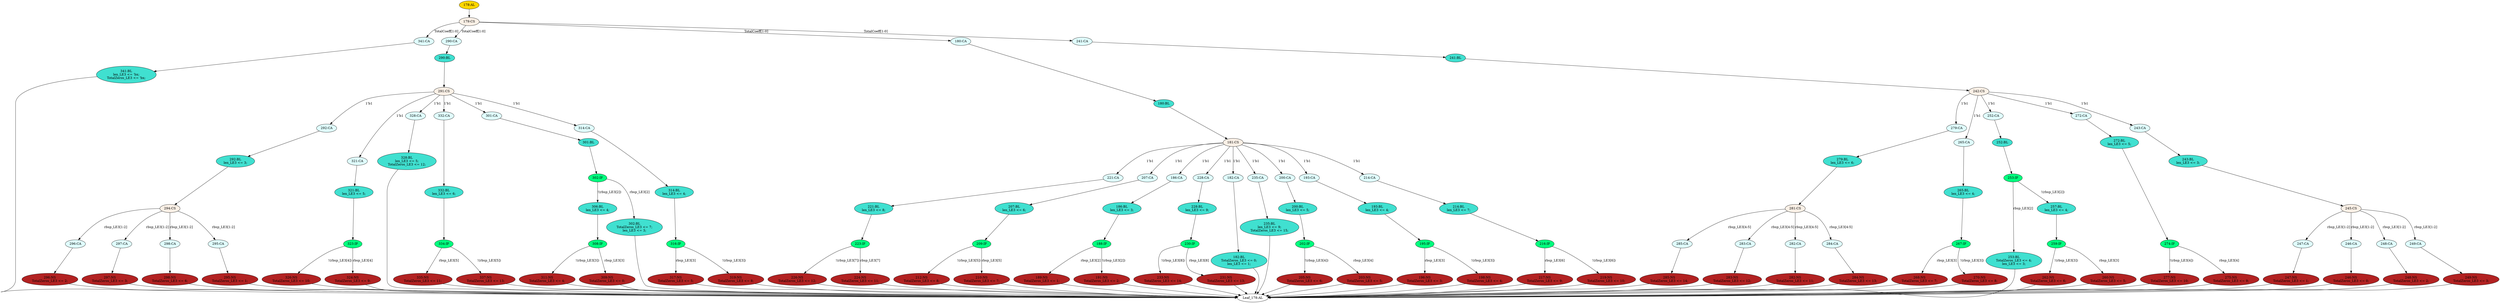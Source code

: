 strict digraph "" {
	node [label="\N"];
	"221:CA"	 [ast="<pyverilog.vparser.ast.Case object at 0x7f0c43f55b10>",
		fillcolor=lightcyan,
		label="221:CA",
		statements="[]",
		style=filled,
		typ=Case];
	"221:BL"	 [ast="<pyverilog.vparser.ast.Block object at 0x7f0c43f55d50>",
		fillcolor=turquoise,
		label="221:BL
len_LE3 <= 8;",
		statements="[<pyverilog.vparser.ast.NonblockingSubstitution object at 0x7f0c43f55250>]",
		style=filled,
		typ=Block];
	"221:CA" -> "221:BL"	 [cond="[]",
		lineno=None];
	"311:NS"	 [ast="<pyverilog.vparser.ast.NonblockingSubstitution object at 0x7f0c43f0bb10>",
		fillcolor=firebrick,
		label="311:NS
TotalZeros_LE3 <= 4;",
		statements="[<pyverilog.vparser.ast.NonblockingSubstitution object at 0x7f0c43f0bb10>]",
		style=filled,
		typ=NonblockingSubstitution];
	"Leaf_178:AL"	 [def_var="['TotalZeros_LE3', 'len_LE3']",
		label="Leaf_178:AL"];
	"311:NS" -> "Leaf_178:AL"	 [cond="[]",
		lineno=None];
	"207:CA"	 [ast="<pyverilog.vparser.ast.Case object at 0x7f0c43f0b850>",
		fillcolor=lightcyan,
		label="207:CA",
		statements="[]",
		style=filled,
		typ=Case];
	"207:BL"	 [ast="<pyverilog.vparser.ast.Block object at 0x7f0c43f0b6d0>",
		fillcolor=turquoise,
		label="207:BL
len_LE3 <= 6;",
		statements="[<pyverilog.vparser.ast.NonblockingSubstitution object at 0x7f0c43f0b190>]",
		style=filled,
		typ=Block];
	"207:CA" -> "207:BL"	 [cond="[]",
		lineno=None];
	"186:CA"	 [ast="<pyverilog.vparser.ast.Case object at 0x7f0c43d90150>",
		fillcolor=lightcyan,
		label="186:CA",
		statements="[]",
		style=filled,
		typ=Case];
	"186:BL"	 [ast="<pyverilog.vparser.ast.Block object at 0x7f0c43d90250>",
		fillcolor=turquoise,
		label="186:BL
len_LE3 <= 3;",
		statements="[<pyverilog.vparser.ast.NonblockingSubstitution object at 0x7f0c43d90290>]",
		style=filled,
		typ=Block];
	"186:CA" -> "186:BL"	 [cond="[]",
		lineno=None];
	"292:CA"	 [ast="<pyverilog.vparser.ast.Case object at 0x7f0c43d96f50>",
		fillcolor=lightcyan,
		label="292:CA",
		statements="[]",
		style=filled,
		typ=Case];
	"292:BL"	 [ast="<pyverilog.vparser.ast.Block object at 0x7f0c43d98090>",
		fillcolor=turquoise,
		label="292:BL
len_LE3 <= 3;",
		statements="[<pyverilog.vparser.ast.NonblockingSubstitution object at 0x7f0c43d980d0>]",
		style=filled,
		typ=Block];
	"292:CA" -> "292:BL"	 [cond="[]",
		lineno=None];
	"296:CA"	 [ast="<pyverilog.vparser.ast.Case object at 0x7f0c43d90bd0>",
		fillcolor=lightcyan,
		label="296:CA",
		statements="[]",
		style=filled,
		typ=Case];
	"296:NS"	 [ast="<pyverilog.vparser.ast.NonblockingSubstitution object at 0x7f0c43d90c50>",
		fillcolor=firebrick,
		label="296:NS
TotalZeros_LE3 <= 2;",
		statements="[<pyverilog.vparser.ast.NonblockingSubstitution object at 0x7f0c43d90c50>]",
		style=filled,
		typ=NonblockingSubstitution];
	"296:CA" -> "296:NS"	 [cond="[]",
		lineno=None];
	"226:NS"	 [ast="<pyverilog.vparser.ast.NonblockingSubstitution object at 0x7f0c43f552d0>",
		fillcolor=firebrick,
		label="226:NS
TotalZeros_LE3 <= 12;",
		statements="[<pyverilog.vparser.ast.NonblockingSubstitution object at 0x7f0c43f552d0>]",
		style=filled,
		typ=NonblockingSubstitution];
	"226:NS" -> "Leaf_178:AL"	 [cond="[]",
		lineno=None];
	"179:CS"	 [ast="<pyverilog.vparser.ast.CaseStatement object at 0x7f0c43d93cd0>",
		fillcolor=linen,
		label="179:CS",
		statements="[]",
		style=filled,
		typ=CaseStatement];
	"341:CA"	 [ast="<pyverilog.vparser.ast.Case object at 0x7f0c43da1bd0>",
		fillcolor=lightcyan,
		label="341:CA",
		statements="[]",
		style=filled,
		typ=Case];
	"179:CS" -> "341:CA"	 [cond="['TotalCoeff']",
		label="TotalCoeff[1:0]",
		lineno=179];
	"290:CA"	 [ast="<pyverilog.vparser.ast.Case object at 0x7f0c43d96dd0>",
		fillcolor=lightcyan,
		label="290:CA",
		statements="[]",
		style=filled,
		typ=Case];
	"179:CS" -> "290:CA"	 [cond="['TotalCoeff']",
		label="TotalCoeff[1:0]",
		lineno=179];
	"180:CA"	 [ast="<pyverilog.vparser.ast.Case object at 0x7f0c43d93e10>",
		fillcolor=lightcyan,
		label="180:CA",
		statements="[]",
		style=filled,
		typ=Case];
	"179:CS" -> "180:CA"	 [cond="['TotalCoeff']",
		label="TotalCoeff[1:0]",
		lineno=179];
	"241:CA"	 [ast="<pyverilog.vparser.ast.Case object at 0x7f0c43d95250>",
		fillcolor=lightcyan,
		label="241:CA",
		statements="[]",
		style=filled,
		typ=Case];
	"179:CS" -> "241:CA"	 [cond="['TotalCoeff']",
		label="TotalCoeff[1:0]",
		lineno=179];
	"262:NS"	 [ast="<pyverilog.vparser.ast.NonblockingSubstitution object at 0x7f0c43d90810>",
		fillcolor=firebrick,
		label="262:NS
TotalZeros_LE3 <= 6;",
		statements="[<pyverilog.vparser.ast.NonblockingSubstitution object at 0x7f0c43d90810>]",
		style=filled,
		typ=NonblockingSubstitution];
	"262:NS" -> "Leaf_178:AL"	 [cond="[]",
		lineno=None];
	"265:BL"	 [ast="<pyverilog.vparser.ast.Block object at 0x7f0c43d914d0>",
		fillcolor=turquoise,
		label="265:BL
len_LE3 <= 4;",
		statements="[<pyverilog.vparser.ast.NonblockingSubstitution object at 0x7f0c43d91390>]",
		style=filled,
		typ=Block];
	"267:IF"	 [ast="<pyverilog.vparser.ast.IfStatement object at 0x7f0c43d91510>",
		fillcolor=springgreen,
		label="267:IF",
		statements="[]",
		style=filled,
		typ=IfStatement];
	"265:BL" -> "267:IF"	 [cond="[]",
		lineno=None];
	"188:IF"	 [ast="<pyverilog.vparser.ast.IfStatement object at 0x7f0c43d903d0>",
		fillcolor=springgreen,
		label="188:IF",
		statements="[]",
		style=filled,
		typ=IfStatement];
	"189:NS"	 [ast="<pyverilog.vparser.ast.NonblockingSubstitution object at 0x7f0c43d90590>",
		fillcolor=firebrick,
		label="189:NS
TotalZeros_LE3 <= 1;",
		statements="[<pyverilog.vparser.ast.NonblockingSubstitution object at 0x7f0c43d90590>]",
		style=filled,
		typ=NonblockingSubstitution];
	"188:IF" -> "189:NS"	 [cond="['rbsp_LE3']",
		label="rbsp_LE3[2]",
		lineno=188];
	"191:NS"	 [ast="<pyverilog.vparser.ast.NonblockingSubstitution object at 0x7f0c43d90410>",
		fillcolor=firebrick,
		label="191:NS
TotalZeros_LE3 <= 2;",
		statements="[<pyverilog.vparser.ast.NonblockingSubstitution object at 0x7f0c43d90410>]",
		style=filled,
		typ=NonblockingSubstitution];
	"188:IF" -> "191:NS"	 [cond="['rbsp_LE3']",
		label="!(rbsp_LE3[2])",
		lineno=188];
	"268:NS"	 [ast="<pyverilog.vparser.ast.NonblockingSubstitution object at 0x7f0c43d916d0>",
		fillcolor=firebrick,
		label="268:NS
TotalZeros_LE3 <= 7;",
		statements="[<pyverilog.vparser.ast.NonblockingSubstitution object at 0x7f0c43d916d0>]",
		style=filled,
		typ=NonblockingSubstitution];
	"268:NS" -> "Leaf_178:AL"	 [cond="[]",
		lineno=None];
	"321:CA"	 [ast="<pyverilog.vparser.ast.Case object at 0x7f0c43d91910>",
		fillcolor=lightcyan,
		label="321:CA",
		statements="[]",
		style=filled,
		typ=Case];
	"321:BL"	 [ast="<pyverilog.vparser.ast.Block object at 0x7f0c43d91a10>",
		fillcolor=turquoise,
		label="321:BL
len_LE3 <= 5;",
		statements="[<pyverilog.vparser.ast.NonblockingSubstitution object at 0x7f0c43d91a50>]",
		style=filled,
		typ=Block];
	"321:CA" -> "321:BL"	 [cond="[]",
		lineno=None];
	"298:NS"	 [ast="<pyverilog.vparser.ast.NonblockingSubstitution object at 0x7f0c43d91f90>",
		fillcolor=firebrick,
		label="298:NS
TotalZeros_LE3 <= 6;",
		statements="[<pyverilog.vparser.ast.NonblockingSubstitution object at 0x7f0c43d91f90>]",
		style=filled,
		typ=NonblockingSubstitution];
	"298:NS" -> "Leaf_178:AL"	 [cond="[]",
		lineno=None];
	"228:CA"	 [ast="<pyverilog.vparser.ast.Case object at 0x7f0c43d94bd0>",
		fillcolor=lightcyan,
		label="228:CA",
		statements="[]",
		style=filled,
		typ=Case];
	"228:BL"	 [ast="<pyverilog.vparser.ast.Block object at 0x7f0c43d94cd0>",
		fillcolor=turquoise,
		label="228:BL
len_LE3 <= 9;",
		statements="[<pyverilog.vparser.ast.NonblockingSubstitution object at 0x7f0c43d94d10>]",
		style=filled,
		typ=Block];
	"228:CA" -> "228:BL"	 [cond="[]",
		lineno=None];
	"297:CA"	 [ast="<pyverilog.vparser.ast.Case object at 0x7f0c43d985d0>",
		fillcolor=lightcyan,
		label="297:CA",
		statements="[]",
		style=filled,
		typ=Case];
	"297:NS"	 [ast="<pyverilog.vparser.ast.NonblockingSubstitution object at 0x7f0c43d98650>",
		fillcolor=firebrick,
		label="297:NS
TotalZeros_LE3 <= 3;",
		statements="[<pyverilog.vparser.ast.NonblockingSubstitution object at 0x7f0c43d98650>]",
		style=filled,
		typ=NonblockingSubstitution];
	"297:CA" -> "297:NS"	 [cond="[]",
		lineno=None];
	"189:NS" -> "Leaf_178:AL"	 [cond="[]",
		lineno=None];
	"284:NS"	 [ast="<pyverilog.vparser.ast.NonblockingSubstitution object at 0x7f0c43d926d0>",
		fillcolor=firebrick,
		label="284:NS
TotalZeros_LE3 <= 13;",
		statements="[<pyverilog.vparser.ast.NonblockingSubstitution object at 0x7f0c43d926d0>]",
		style=filled,
		typ=NonblockingSubstitution];
	"284:NS" -> "Leaf_178:AL"	 [cond="[]",
		lineno=None];
	"285:CA"	 [ast="<pyverilog.vparser.ast.Case object at 0x7f0c43d92850>",
		fillcolor=lightcyan,
		label="285:CA",
		statements="[]",
		style=filled,
		typ=Case];
	"285:NS"	 [ast="<pyverilog.vparser.ast.NonblockingSubstitution object at 0x7f0c43d928d0>",
		fillcolor=firebrick,
		label="285:NS
TotalZeros_LE3 <= 14;",
		statements="[<pyverilog.vparser.ast.NonblockingSubstitution object at 0x7f0c43d928d0>]",
		style=filled,
		typ=NonblockingSubstitution];
	"285:CA" -> "285:NS"	 [cond="[]",
		lineno=None];
	"335:NS"	 [ast="<pyverilog.vparser.ast.NonblockingSubstitution object at 0x7f0c43d92a50>",
		fillcolor=firebrick,
		label="335:NS
TotalZeros_LE3 <= 11;",
		statements="[<pyverilog.vparser.ast.NonblockingSubstitution object at 0x7f0c43d92a50>]",
		style=filled,
		typ=NonblockingSubstitution];
	"335:NS" -> "Leaf_178:AL"	 [cond="[]",
		lineno=None];
	"233:NS"	 [ast="<pyverilog.vparser.ast.NonblockingSubstitution object at 0x7f0c43d92190>",
		fillcolor=firebrick,
		label="233:NS
TotalZeros_LE3 <= 14;",
		statements="[<pyverilog.vparser.ast.NonblockingSubstitution object at 0x7f0c43d92190>]",
		style=filled,
		typ=NonblockingSubstitution];
	"233:NS" -> "Leaf_178:AL"	 [cond="[]",
		lineno=None];
	"279:CA"	 [ast="<pyverilog.vparser.ast.Case object at 0x7f0c43d92bd0>",
		fillcolor=lightcyan,
		label="279:CA",
		statements="[]",
		style=filled,
		typ=Case];
	"279:BL"	 [ast="<pyverilog.vparser.ast.Block object at 0x7f0c43d92c10>",
		fillcolor=turquoise,
		label="279:BL
len_LE3 <= 6;",
		statements="[<pyverilog.vparser.ast.NonblockingSubstitution object at 0x7f0c43d92c50>]",
		style=filled,
		typ=Block];
	"279:CA" -> "279:BL"	 [cond="[]",
		lineno=None];
	"212:NS"	 [ast="<pyverilog.vparser.ast.NonblockingSubstitution object at 0x7f0c43f0b210>",
		fillcolor=firebrick,
		label="212:NS
TotalZeros_LE3 <= 8;",
		statements="[<pyverilog.vparser.ast.NonblockingSubstitution object at 0x7f0c43f0b210>]",
		style=filled,
		typ=NonblockingSubstitution];
	"212:NS" -> "Leaf_178:AL"	 [cond="[]",
		lineno=None];
	"224:NS"	 [ast="<pyverilog.vparser.ast.NonblockingSubstitution object at 0x7f0c43f55dd0>",
		fillcolor=firebrick,
		label="224:NS
TotalZeros_LE3 <= 11;",
		statements="[<pyverilog.vparser.ast.NonblockingSubstitution object at 0x7f0c43f55dd0>]",
		style=filled,
		typ=NonblockingSubstitution];
	"224:NS" -> "Leaf_178:AL"	 [cond="[]",
		lineno=None];
	"248:NS"	 [ast="<pyverilog.vparser.ast.NonblockingSubstitution object at 0x7f0c43d933d0>",
		fillcolor=firebrick,
		label="248:NS
TotalZeros_LE3 <= 2;",
		statements="[<pyverilog.vparser.ast.NonblockingSubstitution object at 0x7f0c43d933d0>]",
		style=filled,
		typ=NonblockingSubstitution];
	"248:NS" -> "Leaf_178:AL"	 [cond="[]",
		lineno=None];
	"283:NS"	 [ast="<pyverilog.vparser.ast.NonblockingSubstitution object at 0x7f0c43d931d0>",
		fillcolor=firebrick,
		label="283:NS
TotalZeros_LE3 <= 12;",
		statements="[<pyverilog.vparser.ast.NonblockingSubstitution object at 0x7f0c43d931d0>]",
		style=filled,
		typ=NonblockingSubstitution];
	"283:NS" -> "Leaf_178:AL"	 [cond="[]",
		lineno=None];
	"265:CA"	 [ast="<pyverilog.vparser.ast.Case object at 0x7f0c43d93550>",
		fillcolor=lightcyan,
		label="265:CA",
		statements="[]",
		style=filled,
		typ=Case];
	"265:CA" -> "265:BL"	 [cond="[]",
		lineno=None];
	"323:IF"	 [ast="<pyverilog.vparser.ast.IfStatement object at 0x7f0c43d91b90>",
		fillcolor=springgreen,
		label="323:IF",
		statements="[]",
		style=filled,
		typ=IfStatement];
	"326:NS"	 [ast="<pyverilog.vparser.ast.NonblockingSubstitution object at 0x7f0c43d91bd0>",
		fillcolor=firebrick,
		label="326:NS
TotalZeros_LE3 <= 10;",
		statements="[<pyverilog.vparser.ast.NonblockingSubstitution object at 0x7f0c43d91bd0>]",
		style=filled,
		typ=NonblockingSubstitution];
	"323:IF" -> "326:NS"	 [cond="['rbsp_LE3']",
		label="!(rbsp_LE3[4])",
		lineno=323];
	"324:NS"	 [ast="<pyverilog.vparser.ast.NonblockingSubstitution object at 0x7f0c43d91d50>",
		fillcolor=firebrick,
		label="324:NS
TotalZeros_LE3 <= 9;",
		statements="[<pyverilog.vparser.ast.NonblockingSubstitution object at 0x7f0c43d91d50>]",
		style=filled,
		typ=NonblockingSubstitution];
	"323:IF" -> "324:NS"	 [cond="['rbsp_LE3']",
		label="rbsp_LE3[4]",
		lineno=323];
	"334:IF"	 [ast="<pyverilog.vparser.ast.IfStatement object at 0x7f0c43d93650>",
		fillcolor=springgreen,
		label="334:IF",
		statements="[]",
		style=filled,
		typ=IfStatement];
	"334:IF" -> "335:NS"	 [cond="['rbsp_LE3']",
		label="rbsp_LE3[5]",
		lineno=334];
	"337:NS"	 [ast="<pyverilog.vparser.ast.NonblockingSubstitution object at 0x7f0c43d93690>",
		fillcolor=firebrick,
		label="337:NS
TotalZeros_LE3 <= 13;",
		statements="[<pyverilog.vparser.ast.NonblockingSubstitution object at 0x7f0c43d93690>]",
		style=filled,
		typ=NonblockingSubstitution];
	"334:IF" -> "337:NS"	 [cond="['rbsp_LE3']",
		label="!(rbsp_LE3[5])",
		lineno=334];
	"308:IF"	 [ast="<pyverilog.vparser.ast.IfStatement object at 0x7f0c43d938d0>",
		fillcolor=springgreen,
		label="308:IF",
		statements="[]",
		style=filled,
		typ=IfStatement];
	"308:IF" -> "311:NS"	 [cond="['rbsp_LE3']",
		label="!(rbsp_LE3[3])",
		lineno=308];
	"309:NS"	 [ast="<pyverilog.vparser.ast.NonblockingSubstitution object at 0x7f0c43d93910>",
		fillcolor=firebrick,
		label="309:NS
TotalZeros_LE3 <= 0;",
		statements="[<pyverilog.vparser.ast.NonblockingSubstitution object at 0x7f0c43d93910>]",
		style=filled,
		typ=NonblockingSubstitution];
	"308:IF" -> "309:NS"	 [cond="['rbsp_LE3']",
		label="rbsp_LE3[3]",
		lineno=308];
	"178:AL"	 [ast="<pyverilog.vparser.ast.Always object at 0x7f0c43d93b50>",
		clk_sens=False,
		fillcolor=gold,
		label="178:AL",
		sens="['rbsp_LE3', 'TotalCoeff']",
		statements="[]",
		style=filled,
		typ=Always,
		use_var="['rbsp_LE3', 'TotalCoeff']"];
	"178:AL" -> "179:CS"	 [cond="[]",
		lineno=None];
	"306:BL"	 [ast="<pyverilog.vparser.ast.Block object at 0x7f0c43d98a50>",
		fillcolor=turquoise,
		label="306:BL
len_LE3 <= 4;",
		statements="[<pyverilog.vparser.ast.NonblockingSubstitution object at 0x7f0c43d98a90>]",
		style=filled,
		typ=Block];
	"306:BL" -> "308:IF"	 [cond="[]",
		lineno=None];
	"241:BL"	 [ast="<pyverilog.vparser.ast.Block object at 0x7f0c43d952d0>",
		fillcolor=turquoise,
		label="241:BL",
		statements="[]",
		style=filled,
		typ=Block];
	"242:CS"	 [ast="<pyverilog.vparser.ast.CaseStatement object at 0x7f0c43d95310>",
		fillcolor=linen,
		label="242:CS",
		statements="[]",
		style=filled,
		typ=CaseStatement];
	"241:BL" -> "242:CS"	 [cond="[]",
		lineno=None];
	"321:BL" -> "323:IF"	 [cond="[]",
		lineno=None];
	"332:BL"	 [ast="<pyverilog.vparser.ast.Block object at 0x7f0c43da1a10>",
		fillcolor=turquoise,
		label="332:BL
len_LE3 <= 6;",
		statements="[<pyverilog.vparser.ast.NonblockingSubstitution object at 0x7f0c43da1a50>]",
		style=filled,
		typ=Block];
	"332:BL" -> "334:IF"	 [cond="[]",
		lineno=None];
	"195:IF"	 [ast="<pyverilog.vparser.ast.IfStatement object at 0x7f0c43f0b350>",
		fillcolor=springgreen,
		label="195:IF",
		statements="[]",
		style=filled,
		typ=IfStatement];
	"196:NS"	 [ast="<pyverilog.vparser.ast.NonblockingSubstitution object at 0x7f0c43f0b750>",
		fillcolor=firebrick,
		label="196:NS
TotalZeros_LE3 <= 3;",
		statements="[<pyverilog.vparser.ast.NonblockingSubstitution object at 0x7f0c43f0b750>]",
		style=filled,
		typ=NonblockingSubstitution];
	"195:IF" -> "196:NS"	 [cond="['rbsp_LE3']",
		label="rbsp_LE3[3]",
		lineno=195];
	"198:NS"	 [ast="<pyverilog.vparser.ast.NonblockingSubstitution object at 0x7f0c43f0b510>",
		fillcolor=firebrick,
		label="198:NS
TotalZeros_LE3 <= 4;",
		statements="[<pyverilog.vparser.ast.NonblockingSubstitution object at 0x7f0c43f0b510>]",
		style=filled,
		typ=NonblockingSubstitution];
	"195:IF" -> "198:NS"	 [cond="['rbsp_LE3']",
		label="!(rbsp_LE3[3])",
		lineno=195];
	"247:CA"	 [ast="<pyverilog.vparser.ast.Case object at 0x7f0c43d95a10>",
		fillcolor=lightcyan,
		label="247:CA",
		statements="[]",
		style=filled,
		typ=Case];
	"247:NS"	 [ast="<pyverilog.vparser.ast.NonblockingSubstitution object at 0x7f0c43d95a90>",
		fillcolor=firebrick,
		label="247:NS
TotalZeros_LE3 <= 1;",
		statements="[<pyverilog.vparser.ast.NonblockingSubstitution object at 0x7f0c43d95a90>]",
		style=filled,
		typ=NonblockingSubstitution];
	"247:CA" -> "247:NS"	 [cond="[]",
		lineno=None];
	"235:BL"	 [ast="<pyverilog.vparser.ast.Block object at 0x7f0c43d94ed0>",
		fillcolor=turquoise,
		label="235:BL
len_LE3 <= 9;
TotalZeros_LE3 <= 15;",
		statements="[<pyverilog.vparser.ast.NonblockingSubstitution object at 0x7f0c43d94f10>, <pyverilog.vparser.ast.NonblockingSubstitution object \
at 0x7f0c43d95090>]",
		style=filled,
		typ=Block];
	"235:BL" -> "Leaf_178:AL"	 [cond="[]",
		lineno=None];
	"283:CA"	 [ast="<pyverilog.vparser.ast.Case object at 0x7f0c43d93150>",
		fillcolor=lightcyan,
		label="283:CA",
		statements="[]",
		style=filled,
		typ=Case];
	"283:CA" -> "283:NS"	 [cond="[]",
		lineno=None];
	"181:CS"	 [ast="<pyverilog.vparser.ast.CaseStatement object at 0x7f0c43d93ed0>",
		fillcolor=linen,
		label="181:CS",
		statements="[]",
		style=filled,
		typ=CaseStatement];
	"181:CS" -> "221:CA"	 [cond="[]",
		label="1'b1",
		lineno=181];
	"181:CS" -> "207:CA"	 [cond="[]",
		label="1'b1",
		lineno=181];
	"181:CS" -> "186:CA"	 [cond="[]",
		label="1'b1",
		lineno=181];
	"181:CS" -> "228:CA"	 [cond="[]",
		label="1'b1",
		lineno=181];
	"182:CA"	 [ast="<pyverilog.vparser.ast.Case object at 0x7f0c43d93f50>",
		fillcolor=lightcyan,
		label="182:CA",
		statements="[]",
		style=filled,
		typ=Case];
	"181:CS" -> "182:CA"	 [cond="[]",
		label="1'b1",
		lineno=181];
	"235:CA"	 [ast="<pyverilog.vparser.ast.Case object at 0x7f0c43d94e90>",
		fillcolor=lightcyan,
		label="235:CA",
		statements="[]",
		style=filled,
		typ=Case];
	"181:CS" -> "235:CA"	 [cond="[]",
		label="1'b1",
		lineno=181];
	"200:CA"	 [ast="<pyverilog.vparser.ast.Case object at 0x7f0c43d943d0>",
		fillcolor=lightcyan,
		label="200:CA",
		statements="[]",
		style=filled,
		typ=Case];
	"181:CS" -> "200:CA"	 [cond="[]",
		label="1'b1",
		lineno=181];
	"193:CA"	 [ast="<pyverilog.vparser.ast.Case object at 0x7f0c43f0b150>",
		fillcolor=lightcyan,
		label="193:CA",
		statements="[]",
		style=filled,
		typ=Case];
	"181:CS" -> "193:CA"	 [cond="[]",
		label="1'b1",
		lineno=181];
	"214:CA"	 [ast="<pyverilog.vparser.ast.Case object at 0x7f0c43d94a90>",
		fillcolor=lightcyan,
		label="214:CA",
		statements="[]",
		style=filled,
		typ=Case];
	"181:CS" -> "214:CA"	 [cond="[]",
		label="1'b1",
		lineno=181];
	"249:NS"	 [ast="<pyverilog.vparser.ast.NonblockingSubstitution object at 0x7f0c43d95d90>",
		fillcolor=firebrick,
		label="249:NS
TotalZeros_LE3 <= 3;",
		statements="[<pyverilog.vparser.ast.NonblockingSubstitution object at 0x7f0c43d95d90>]",
		style=filled,
		typ=NonblockingSubstitution];
	"249:NS" -> "Leaf_178:AL"	 [cond="[]",
		lineno=None];
	"341:BL"	 [ast="<pyverilog.vparser.ast.Block object at 0x7f0c43da1c10>",
		fillcolor=turquoise,
		label="341:BL
len_LE3 <= 'bx;
TotalZeros_LE3 <= 'bx;",
		statements="[<pyverilog.vparser.ast.NonblockingSubstitution object at 0x7f0c43da1c50>, <pyverilog.vparser.ast.NonblockingSubstitution object \
at 0x7f0c43da1d90>]",
		style=filled,
		typ=Block];
	"341:CA" -> "341:BL"	 [cond="[]",
		lineno=None];
	"290:BL"	 [ast="<pyverilog.vparser.ast.Block object at 0x7f0c43d96e50>",
		fillcolor=turquoise,
		label="290:BL",
		statements="[]",
		style=filled,
		typ=Block];
	"290:CA" -> "290:BL"	 [cond="[]",
		lineno=None];
	"326:NS" -> "Leaf_178:AL"	 [cond="[]",
		lineno=None];
	"230:IF"	 [ast="<pyverilog.vparser.ast.IfStatement object at 0x7f0c43d92150>",
		fillcolor=springgreen,
		label="230:IF",
		statements="[]",
		style=filled,
		typ=IfStatement];
	"230:IF" -> "233:NS"	 [cond="['rbsp_LE3']",
		label="!(rbsp_LE3[8])",
		lineno=230];
	"231:NS"	 [ast="<pyverilog.vparser.ast.NonblockingSubstitution object at 0x7f0c43d92310>",
		fillcolor=firebrick,
		label="231:NS
TotalZeros_LE3 <= 13;",
		statements="[<pyverilog.vparser.ast.NonblockingSubstitution object at 0x7f0c43d92310>]",
		style=filled,
		typ=NonblockingSubstitution];
	"230:IF" -> "231:NS"	 [cond="['rbsp_LE3']",
		label="rbsp_LE3[8]",
		lineno=230];
	"217:NS"	 [ast="<pyverilog.vparser.ast.NonblockingSubstitution object at 0x7f0c43d91150>",
		fillcolor=firebrick,
		label="217:NS
TotalZeros_LE3 <= 9;",
		statements="[<pyverilog.vparser.ast.NonblockingSubstitution object at 0x7f0c43d91150>]",
		style=filled,
		typ=NonblockingSubstitution];
	"217:NS" -> "Leaf_178:AL"	 [cond="[]",
		lineno=None];
	"253:IF"	 [ast="<pyverilog.vparser.ast.IfStatement object at 0x7f0c43d960d0>",
		fillcolor=springgreen,
		label="253:IF",
		statements="[]",
		style=filled,
		typ=IfStatement];
	"253:BL"	 [ast="<pyverilog.vparser.ast.Block object at 0x7f0c43d962d0>",
		fillcolor=turquoise,
		label="253:BL
TotalZeros_LE3 <= 4;
len_LE3 <= 3;",
		statements="[<pyverilog.vparser.ast.NonblockingSubstitution object at 0x7f0c43d96310>, <pyverilog.vparser.ast.NonblockingSubstitution object \
at 0x7f0c43d96490>]",
		style=filled,
		typ=Block];
	"253:IF" -> "253:BL"	 [cond="['rbsp_LE3']",
		label="rbsp_LE3[2]",
		lineno=253];
	"257:BL"	 [ast="<pyverilog.vparser.ast.Block object at 0x7f0c43d96110>",
		fillcolor=turquoise,
		label="257:BL
len_LE3 <= 4;",
		statements="[<pyverilog.vparser.ast.NonblockingSubstitution object at 0x7f0c43d96150>]",
		style=filled,
		typ=Block];
	"253:IF" -> "257:BL"	 [cond="['rbsp_LE3']",
		label="!(rbsp_LE3[2])",
		lineno=253];
	"223:IF"	 [ast="<pyverilog.vparser.ast.IfStatement object at 0x7f0c43f555d0>",
		fillcolor=springgreen,
		label="223:IF",
		statements="[]",
		style=filled,
		typ=IfStatement];
	"221:BL" -> "223:IF"	 [cond="[]",
		lineno=None];
	"209:IF"	 [ast="<pyverilog.vparser.ast.IfStatement object at 0x7f0c43f0b2d0>",
		fillcolor=springgreen,
		label="209:IF",
		statements="[]",
		style=filled,
		typ=IfStatement];
	"209:IF" -> "212:NS"	 [cond="['rbsp_LE3']",
		label="!(rbsp_LE3[5])",
		lineno=209];
	"210:NS"	 [ast="<pyverilog.vparser.ast.NonblockingSubstitution object at 0x7f0c43f0b450>",
		fillcolor=firebrick,
		label="210:NS
TotalZeros_LE3 <= 7;",
		statements="[<pyverilog.vparser.ast.NonblockingSubstitution object at 0x7f0c43f0b450>]",
		style=filled,
		typ=NonblockingSubstitution];
	"209:IF" -> "210:NS"	 [cond="['rbsp_LE3']",
		label="rbsp_LE3[5]",
		lineno=209];
	"246:CA"	 [ast="<pyverilog.vparser.ast.Case object at 0x7f0c43d957d0>",
		fillcolor=lightcyan,
		label="246:CA",
		statements="[]",
		style=filled,
		typ=Case];
	"246:NS"	 [ast="<pyverilog.vparser.ast.NonblockingSubstitution object at 0x7f0c43d95850>",
		fillcolor=firebrick,
		label="246:NS
TotalZeros_LE3 <= 0;",
		statements="[<pyverilog.vparser.ast.NonblockingSubstitution object at 0x7f0c43d95850>]",
		style=filled,
		typ=NonblockingSubstitution];
	"246:CA" -> "246:NS"	 [cond="[]",
		lineno=None];
	"341:BL" -> "Leaf_178:AL"	 [cond="[]",
		lineno=None];
	"186:BL" -> "188:IF"	 [cond="[]",
		lineno=None];
	"282:CA"	 [ast="<pyverilog.vparser.ast.Case object at 0x7f0c43d92f10>",
		fillcolor=lightcyan,
		label="282:CA",
		statements="[]",
		style=filled,
		typ=Case];
	"282:NS"	 [ast="<pyverilog.vparser.ast.NonblockingSubstitution object at 0x7f0c43d92f90>",
		fillcolor=firebrick,
		label="282:NS
TotalZeros_LE3 <= 11;",
		statements="[<pyverilog.vparser.ast.NonblockingSubstitution object at 0x7f0c43d92f90>]",
		style=filled,
		typ=NonblockingSubstitution];
	"282:CA" -> "282:NS"	 [cond="[]",
		lineno=None];
	"294:CS"	 [ast="<pyverilog.vparser.ast.CaseStatement object at 0x7f0c43d98250>",
		fillcolor=linen,
		label="294:CS",
		statements="[]",
		style=filled,
		typ=CaseStatement];
	"292:BL" -> "294:CS"	 [cond="[]",
		lineno=None];
	"207:BL" -> "209:IF"	 [cond="[]",
		lineno=None];
	"219:NS"	 [ast="<pyverilog.vparser.ast.NonblockingSubstitution object at 0x7f0c43d90f90>",
		fillcolor=firebrick,
		label="219:NS
TotalZeros_LE3 <= 10;",
		statements="[<pyverilog.vparser.ast.NonblockingSubstitution object at 0x7f0c43d90f90>]",
		style=filled,
		typ=NonblockingSubstitution];
	"219:NS" -> "Leaf_178:AL"	 [cond="[]",
		lineno=None];
	"316:IF"	 [ast="<pyverilog.vparser.ast.IfStatement object at 0x7f0c43da1310>",
		fillcolor=springgreen,
		label="316:IF",
		statements="[]",
		style=filled,
		typ=IfStatement];
	"317:NS"	 [ast="<pyverilog.vparser.ast.NonblockingSubstitution object at 0x7f0c43da1350>",
		fillcolor=firebrick,
		label="317:NS
TotalZeros_LE3 <= 5;",
		statements="[<pyverilog.vparser.ast.NonblockingSubstitution object at 0x7f0c43da1350>]",
		style=filled,
		typ=NonblockingSubstitution];
	"316:IF" -> "317:NS"	 [cond="['rbsp_LE3']",
		label="rbsp_LE3[3]",
		lineno=316];
	"319:NS"	 [ast="<pyverilog.vparser.ast.NonblockingSubstitution object at 0x7f0c43d92550>",
		fillcolor=firebrick,
		label="319:NS
TotalZeros_LE3 <= 8;",
		statements="[<pyverilog.vparser.ast.NonblockingSubstitution object at 0x7f0c43d92550>]",
		style=filled,
		typ=NonblockingSubstitution];
	"316:IF" -> "319:NS"	 [cond="['rbsp_LE3']",
		label="!(rbsp_LE3[3])",
		lineno=316];
	"291:CS"	 [ast="<pyverilog.vparser.ast.CaseStatement object at 0x7f0c43d96e90>",
		fillcolor=linen,
		label="291:CS",
		statements="[]",
		style=filled,
		typ=CaseStatement];
	"291:CS" -> "292:CA"	 [cond="[]",
		label="1'b1",
		lineno=291];
	"291:CS" -> "321:CA"	 [cond="[]",
		label="1'b1",
		lineno=291];
	"328:CA"	 [ast="<pyverilog.vparser.ast.Case object at 0x7f0c43da1590>",
		fillcolor=lightcyan,
		label="328:CA",
		statements="[]",
		style=filled,
		typ=Case];
	"291:CS" -> "328:CA"	 [cond="[]",
		label="1'b1",
		lineno=291];
	"332:CA"	 [ast="<pyverilog.vparser.ast.Case object at 0x7f0c43da19d0>",
		fillcolor=lightcyan,
		label="332:CA",
		statements="[]",
		style=filled,
		typ=Case];
	"291:CS" -> "332:CA"	 [cond="[]",
		label="1'b1",
		lineno=291];
	"301:CA"	 [ast="<pyverilog.vparser.ast.Case object at 0x7f0c43d988d0>",
		fillcolor=lightcyan,
		label="301:CA",
		statements="[]",
		style=filled,
		typ=Case];
	"291:CS" -> "301:CA"	 [cond="[]",
		label="1'b1",
		lineno=291];
	"314:CA"	 [ast="<pyverilog.vparser.ast.Case object at 0x7f0c43da1050>",
		fillcolor=lightcyan,
		label="314:CA",
		statements="[]",
		style=filled,
		typ=Case];
	"291:CS" -> "314:CA"	 [cond="[]",
		label="1'b1",
		lineno=291];
	"223:IF" -> "226:NS"	 [cond="['rbsp_LE3']",
		label="!(rbsp_LE3[7])",
		lineno=223];
	"223:IF" -> "224:NS"	 [cond="['rbsp_LE3']",
		label="rbsp_LE3[7]",
		lineno=223];
	"324:NS" -> "Leaf_178:AL"	 [cond="[]",
		lineno=None];
	"228:BL" -> "230:IF"	 [cond="[]",
		lineno=None];
	"295:NS"	 [ast="<pyverilog.vparser.ast.NonblockingSubstitution object at 0x7f0c43d98410>",
		fillcolor=firebrick,
		label="295:NS
TotalZeros_LE3 <= 1;",
		statements="[<pyverilog.vparser.ast.NonblockingSubstitution object at 0x7f0c43d98410>]",
		style=filled,
		typ=NonblockingSubstitution];
	"295:NS" -> "Leaf_178:AL"	 [cond="[]",
		lineno=None];
	"301:BL"	 [ast="<pyverilog.vparser.ast.Block object at 0x7f0c43d989d0>",
		fillcolor=turquoise,
		label="301:BL",
		statements="[]",
		style=filled,
		typ=Block];
	"302:IF"	 [ast="<pyverilog.vparser.ast.IfStatement object at 0x7f0c43d98a10>",
		fillcolor=springgreen,
		label="302:IF",
		statements="[]",
		style=filled,
		typ=IfStatement];
	"301:BL" -> "302:IF"	 [cond="[]",
		lineno=None];
	"314:BL"	 [ast="<pyverilog.vparser.ast.Block object at 0x7f0c43da1150>",
		fillcolor=turquoise,
		label="314:BL
len_LE3 <= 4;",
		statements="[<pyverilog.vparser.ast.NonblockingSubstitution object at 0x7f0c43da1190>]",
		style=filled,
		typ=Block];
	"314:BL" -> "316:IF"	 [cond="[]",
		lineno=None];
	"298:CA"	 [ast="<pyverilog.vparser.ast.Case object at 0x7f0c43d98810>",
		fillcolor=lightcyan,
		label="298:CA",
		statements="[]",
		style=filled,
		typ=Case];
	"298:CA" -> "298:NS"	 [cond="[]",
		lineno=None];
	"285:NS" -> "Leaf_178:AL"	 [cond="[]",
		lineno=None];
	"259:IF"	 [ast="<pyverilog.vparser.ast.IfStatement object at 0x7f0c43d907d0>",
		fillcolor=springgreen,
		label="259:IF",
		statements="[]",
		style=filled,
		typ=IfStatement];
	"259:IF" -> "262:NS"	 [cond="['rbsp_LE3']",
		label="!(rbsp_LE3[3])",
		lineno=259];
	"260:NS"	 [ast="<pyverilog.vparser.ast.NonblockingSubstitution object at 0x7f0c43d90990>",
		fillcolor=firebrick,
		label="260:NS
TotalZeros_LE3 <= 5;",
		statements="[<pyverilog.vparser.ast.NonblockingSubstitution object at 0x7f0c43d90990>]",
		style=filled,
		typ=NonblockingSubstitution];
	"259:IF" -> "260:NS"	 [cond="['rbsp_LE3']",
		label="rbsp_LE3[3]",
		lineno=259];
	"253:BL" -> "Leaf_178:AL"	 [cond="[]",
		lineno=None];
	"328:BL"	 [ast="<pyverilog.vparser.ast.Block object at 0x7f0c43da1690>",
		fillcolor=turquoise,
		label="328:BL
len_LE3 <= 5;
TotalZeros_LE3 <= 12;",
		statements="[<pyverilog.vparser.ast.NonblockingSubstitution object at 0x7f0c43da16d0>, <pyverilog.vparser.ast.NonblockingSubstitution object \
at 0x7f0c43da1850>]",
		style=filled,
		typ=Block];
	"328:CA" -> "328:BL"	 [cond="[]",
		lineno=None];
	"180:BL"	 [ast="<pyverilog.vparser.ast.Block object at 0x7f0c43d93e90>",
		fillcolor=turquoise,
		label="180:BL",
		statements="[]",
		style=filled,
		typ=Block];
	"180:BL" -> "181:CS"	 [cond="[]",
		lineno=None];
	"242:CS" -> "279:CA"	 [cond="[]",
		label="1'b1",
		lineno=242];
	"242:CS" -> "265:CA"	 [cond="[]",
		label="1'b1",
		lineno=242];
	"252:CA"	 [ast="<pyverilog.vparser.ast.Case object at 0x7f0c43d95f50>",
		fillcolor=lightcyan,
		label="252:CA",
		statements="[]",
		style=filled,
		typ=Case];
	"242:CS" -> "252:CA"	 [cond="[]",
		label="1'b1",
		lineno=242];
	"272:CA"	 [ast="<pyverilog.vparser.ast.Case object at 0x7f0c43d966d0>",
		fillcolor=lightcyan,
		label="272:CA",
		statements="[]",
		style=filled,
		typ=Case];
	"242:CS" -> "272:CA"	 [cond="[]",
		label="1'b1",
		lineno=242];
	"243:CA"	 [ast="<pyverilog.vparser.ast.Case object at 0x7f0c43d953d0>",
		fillcolor=lightcyan,
		label="243:CA",
		statements="[]",
		style=filled,
		typ=Case];
	"242:CS" -> "243:CA"	 [cond="[]",
		label="1'b1",
		lineno=242];
	"302:BL"	 [ast="<pyverilog.vparser.ast.Block object at 0x7f0c43d98c10>",
		fillcolor=turquoise,
		label="302:BL
TotalZeros_LE3 <= 7;
len_LE3 <= 3;",
		statements="[<pyverilog.vparser.ast.NonblockingSubstitution object at 0x7f0c43d98c50>, <pyverilog.vparser.ast.NonblockingSubstitution object \
at 0x7f0c43d98dd0>]",
		style=filled,
		typ=Block];
	"302:BL" -> "Leaf_178:AL"	 [cond="[]",
		lineno=None];
	"196:NS" -> "Leaf_178:AL"	 [cond="[]",
		lineno=None];
	"216:IF"	 [ast="<pyverilog.vparser.ast.IfStatement object at 0x7f0c43d90f50>",
		fillcolor=springgreen,
		label="216:IF",
		statements="[]",
		style=filled,
		typ=IfStatement];
	"216:IF" -> "217:NS"	 [cond="['rbsp_LE3']",
		label="rbsp_LE3[6]",
		lineno=216];
	"216:IF" -> "219:NS"	 [cond="['rbsp_LE3']",
		label="!(rbsp_LE3[6])",
		lineno=216];
	"317:NS" -> "Leaf_178:AL"	 [cond="[]",
		lineno=None];
	"191:NS" -> "Leaf_178:AL"	 [cond="[]",
		lineno=None];
	"282:NS" -> "Leaf_178:AL"	 [cond="[]",
		lineno=None];
	"270:NS"	 [ast="<pyverilog.vparser.ast.NonblockingSubstitution object at 0x7f0c43d91550>",
		fillcolor=firebrick,
		label="270:NS
TotalZeros_LE3 <= 8;",
		statements="[<pyverilog.vparser.ast.NonblockingSubstitution object at 0x7f0c43d91550>]",
		style=filled,
		typ=NonblockingSubstitution];
	"270:NS" -> "Leaf_178:AL"	 [cond="[]",
		lineno=None];
	"277:NS"	 [ast="<pyverilog.vparser.ast.NonblockingSubstitution object at 0x7f0c43d969d0>",
		fillcolor=firebrick,
		label="277:NS
TotalZeros_LE3 <= 10;",
		statements="[<pyverilog.vparser.ast.NonblockingSubstitution object at 0x7f0c43d969d0>]",
		style=filled,
		typ=NonblockingSubstitution];
	"277:NS" -> "Leaf_178:AL"	 [cond="[]",
		lineno=None];
	"297:NS" -> "Leaf_178:AL"	 [cond="[]",
		lineno=None];
	"245:CS"	 [ast="<pyverilog.vparser.ast.CaseStatement object at 0x7f0c43d95690>",
		fillcolor=linen,
		label="245:CS",
		statements="[]",
		style=filled,
		typ=CaseStatement];
	"245:CS" -> "247:CA"	 [cond="['rbsp_LE3']",
		label="rbsp_LE3[1:2]",
		lineno=245];
	"245:CS" -> "246:CA"	 [cond="['rbsp_LE3']",
		label="rbsp_LE3[1:2]",
		lineno=245];
	"248:CA"	 [ast="<pyverilog.vparser.ast.Case object at 0x7f0c43d95c50>",
		fillcolor=lightcyan,
		label="248:CA",
		statements="[]",
		style=filled,
		typ=Case];
	"245:CS" -> "248:CA"	 [cond="['rbsp_LE3']",
		label="rbsp_LE3[1:2]",
		lineno=245];
	"249:CA"	 [ast="<pyverilog.vparser.ast.Case object at 0x7f0c43d95d10>",
		fillcolor=lightcyan,
		label="249:CA",
		statements="[]",
		style=filled,
		typ=Case];
	"245:CS" -> "249:CA"	 [cond="['rbsp_LE3']",
		label="rbsp_LE3[1:2]",
		lineno=245];
	"332:CA" -> "332:BL"	 [cond="[]",
		lineno=None];
	"182:BL"	 [ast="<pyverilog.vparser.ast.Block object at 0x7f0c43d94090>",
		fillcolor=turquoise,
		label="182:BL
TotalZeros_LE3 <= 0;
len_LE3 <= 1;",
		statements="[<pyverilog.vparser.ast.NonblockingSubstitution object at 0x7f0c43d940d0>, <pyverilog.vparser.ast.NonblockingSubstitution object \
at 0x7f0c43d94290>]",
		style=filled,
		typ=Block];
	"182:CA" -> "182:BL"	 [cond="[]",
		lineno=None];
	"235:CA" -> "235:BL"	 [cond="[]",
		lineno=None];
	"274:IF"	 [ast="<pyverilog.vparser.ast.IfStatement object at 0x7f0c43d96990>",
		fillcolor=springgreen,
		label="274:IF",
		statements="[]",
		style=filled,
		typ=IfStatement];
	"274:IF" -> "277:NS"	 [cond="['rbsp_LE3']",
		label="!(rbsp_LE3[4])",
		lineno=274];
	"275:NS"	 [ast="<pyverilog.vparser.ast.NonblockingSubstitution object at 0x7f0c43d96b50>",
		fillcolor=firebrick,
		label="275:NS
TotalZeros_LE3 <= 9;",
		statements="[<pyverilog.vparser.ast.NonblockingSubstitution object at 0x7f0c43d96b50>]",
		style=filled,
		typ=NonblockingSubstitution];
	"274:IF" -> "275:NS"	 [cond="['rbsp_LE3']",
		label="rbsp_LE3[4]",
		lineno=274];
	"319:NS" -> "Leaf_178:AL"	 [cond="[]",
		lineno=None];
	"260:NS" -> "Leaf_178:AL"	 [cond="[]",
		lineno=None];
	"246:NS" -> "Leaf_178:AL"	 [cond="[]",
		lineno=None];
	"257:BL" -> "259:IF"	 [cond="[]",
		lineno=None];
	"248:CA" -> "248:NS"	 [cond="[]",
		lineno=None];
	"180:CA" -> "180:BL"	 [cond="[]",
		lineno=None];
	"281:CS"	 [ast="<pyverilog.vparser.ast.CaseStatement object at 0x7f0c43d92d90>",
		fillcolor=linen,
		label="281:CS",
		statements="[]",
		style=filled,
		typ=CaseStatement];
	"281:CS" -> "285:CA"	 [cond="['rbsp_LE3']",
		label="rbsp_LE3[4:5]",
		lineno=281];
	"281:CS" -> "283:CA"	 [cond="['rbsp_LE3']",
		label="rbsp_LE3[4:5]",
		lineno=281];
	"281:CS" -> "282:CA"	 [cond="['rbsp_LE3']",
		label="rbsp_LE3[4:5]",
		lineno=281];
	"284:CA"	 [ast="<pyverilog.vparser.ast.Case object at 0x7f0c43d93350>",
		fillcolor=lightcyan,
		label="284:CA",
		statements="[]",
		style=filled,
		typ=Case];
	"281:CS" -> "284:CA"	 [cond="['rbsp_LE3']",
		label="rbsp_LE3[4:5]",
		lineno=281];
	"198:NS" -> "Leaf_178:AL"	 [cond="[]",
		lineno=None];
	"272:BL"	 [ast="<pyverilog.vparser.ast.Block object at 0x7f0c43d967d0>",
		fillcolor=turquoise,
		label="272:BL
len_LE3 <= 5;",
		statements="[<pyverilog.vparser.ast.NonblockingSubstitution object at 0x7f0c43d96810>]",
		style=filled,
		typ=Block];
	"272:BL" -> "274:IF"	 [cond="[]",
		lineno=None];
	"252:BL"	 [ast="<pyverilog.vparser.ast.Block object at 0x7f0c43d96090>",
		fillcolor=turquoise,
		label="252:BL",
		statements="[]",
		style=filled,
		typ=Block];
	"252:BL" -> "253:IF"	 [cond="[]",
		lineno=None];
	"182:BL" -> "Leaf_178:AL"	 [cond="[]",
		lineno=None];
	"279:BL" -> "281:CS"	 [cond="[]",
		lineno=None];
	"296:NS" -> "Leaf_178:AL"	 [cond="[]",
		lineno=None];
	"337:NS" -> "Leaf_178:AL"	 [cond="[]",
		lineno=None];
	"295:CA"	 [ast="<pyverilog.vparser.ast.Case object at 0x7f0c43d98390>",
		fillcolor=lightcyan,
		label="295:CA",
		statements="[]",
		style=filled,
		typ=Case];
	"295:CA" -> "295:NS"	 [cond="[]",
		lineno=None];
	"267:IF" -> "268:NS"	 [cond="['rbsp_LE3']",
		label="rbsp_LE3[3]",
		lineno=267];
	"267:IF" -> "270:NS"	 [cond="['rbsp_LE3']",
		label="!(rbsp_LE3[3])",
		lineno=267];
	"294:CS" -> "296:CA"	 [cond="['rbsp_LE3']",
		label="rbsp_LE3[1:2]",
		lineno=294];
	"294:CS" -> "297:CA"	 [cond="['rbsp_LE3']",
		label="rbsp_LE3[1:2]",
		lineno=294];
	"294:CS" -> "298:CA"	 [cond="['rbsp_LE3']",
		label="rbsp_LE3[1:2]",
		lineno=294];
	"294:CS" -> "295:CA"	 [cond="['rbsp_LE3']",
		label="rbsp_LE3[1:2]",
		lineno=294];
	"200:BL"	 [ast="<pyverilog.vparser.ast.Block object at 0x7f0c43d944d0>",
		fillcolor=turquoise,
		label="200:BL
len_LE3 <= 5;",
		statements="[<pyverilog.vparser.ast.NonblockingSubstitution object at 0x7f0c43d94510>]",
		style=filled,
		typ=Block];
	"200:CA" -> "200:BL"	 [cond="[]",
		lineno=None];
	"290:BL" -> "291:CS"	 [cond="[]",
		lineno=None];
	"205:NS"	 [ast="<pyverilog.vparser.ast.NonblockingSubstitution object at 0x7f0c43d946d0>",
		fillcolor=firebrick,
		label="205:NS
TotalZeros_LE3 <= 6;",
		statements="[<pyverilog.vparser.ast.NonblockingSubstitution object at 0x7f0c43d946d0>]",
		style=filled,
		typ=NonblockingSubstitution];
	"205:NS" -> "Leaf_178:AL"	 [cond="[]",
		lineno=None];
	"247:NS" -> "Leaf_178:AL"	 [cond="[]",
		lineno=None];
	"243:BL"	 [ast="<pyverilog.vparser.ast.Block object at 0x7f0c43d954d0>",
		fillcolor=turquoise,
		label="243:BL
len_LE3 <= 3;",
		statements="[<pyverilog.vparser.ast.NonblockingSubstitution object at 0x7f0c43d95510>]",
		style=filled,
		typ=Block];
	"243:BL" -> "245:CS"	 [cond="[]",
		lineno=None];
	"309:NS" -> "Leaf_178:AL"	 [cond="[]",
		lineno=None];
	"214:BL"	 [ast="<pyverilog.vparser.ast.Block object at 0x7f0c43d90f10>",
		fillcolor=turquoise,
		label="214:BL
len_LE3 <= 7;",
		statements="[<pyverilog.vparser.ast.NonblockingSubstitution object at 0x7f0c43d90dd0>]",
		style=filled,
		typ=Block];
	"214:BL" -> "216:IF"	 [cond="[]",
		lineno=None];
	"193:BL"	 [ast="<pyverilog.vparser.ast.Block object at 0x7f0c43f0bbd0>",
		fillcolor=turquoise,
		label="193:BL
len_LE3 <= 4;",
		statements="[<pyverilog.vparser.ast.NonblockingSubstitution object at 0x7f0c43f0bf90>]",
		style=filled,
		typ=Block];
	"193:BL" -> "195:IF"	 [cond="[]",
		lineno=None];
	"231:NS" -> "Leaf_178:AL"	 [cond="[]",
		lineno=None];
	"241:CA" -> "241:BL"	 [cond="[]",
		lineno=None];
	"252:CA" -> "252:BL"	 [cond="[]",
		lineno=None];
	"301:CA" -> "301:BL"	 [cond="[]",
		lineno=None];
	"314:CA" -> "314:BL"	 [cond="[]",
		lineno=None];
	"284:CA" -> "284:NS"	 [cond="[]",
		lineno=None];
	"272:CA" -> "272:BL"	 [cond="[]",
		lineno=None];
	"328:BL" -> "Leaf_178:AL"	 [cond="[]",
		lineno=None];
	"203:NS"	 [ast="<pyverilog.vparser.ast.NonblockingSubstitution object at 0x7f0c43d94850>",
		fillcolor=firebrick,
		label="203:NS
TotalZeros_LE3 <= 5;",
		statements="[<pyverilog.vparser.ast.NonblockingSubstitution object at 0x7f0c43d94850>]",
		style=filled,
		typ=NonblockingSubstitution];
	"203:NS" -> "Leaf_178:AL"	 [cond="[]",
		lineno=None];
	"243:CA" -> "243:BL"	 [cond="[]",
		lineno=None];
	"249:CA" -> "249:NS"	 [cond="[]",
		lineno=None];
	"210:NS" -> "Leaf_178:AL"	 [cond="[]",
		lineno=None];
	"202:IF"	 [ast="<pyverilog.vparser.ast.IfStatement object at 0x7f0c43d94690>",
		fillcolor=springgreen,
		label="202:IF",
		statements="[]",
		style=filled,
		typ=IfStatement];
	"200:BL" -> "202:IF"	 [cond="[]",
		lineno=None];
	"275:NS" -> "Leaf_178:AL"	 [cond="[]",
		lineno=None];
	"202:IF" -> "205:NS"	 [cond="['rbsp_LE3']",
		label="!(rbsp_LE3[4])",
		lineno=202];
	"202:IF" -> "203:NS"	 [cond="['rbsp_LE3']",
		label="rbsp_LE3[4]",
		lineno=202];
	"193:CA" -> "193:BL"	 [cond="[]",
		lineno=None];
	"302:IF" -> "306:BL"	 [cond="['rbsp_LE3']",
		label="!(rbsp_LE3[2])",
		lineno=302];
	"302:IF" -> "302:BL"	 [cond="['rbsp_LE3']",
		label="rbsp_LE3[2]",
		lineno=302];
	"214:CA" -> "214:BL"	 [cond="[]",
		lineno=None];
}
